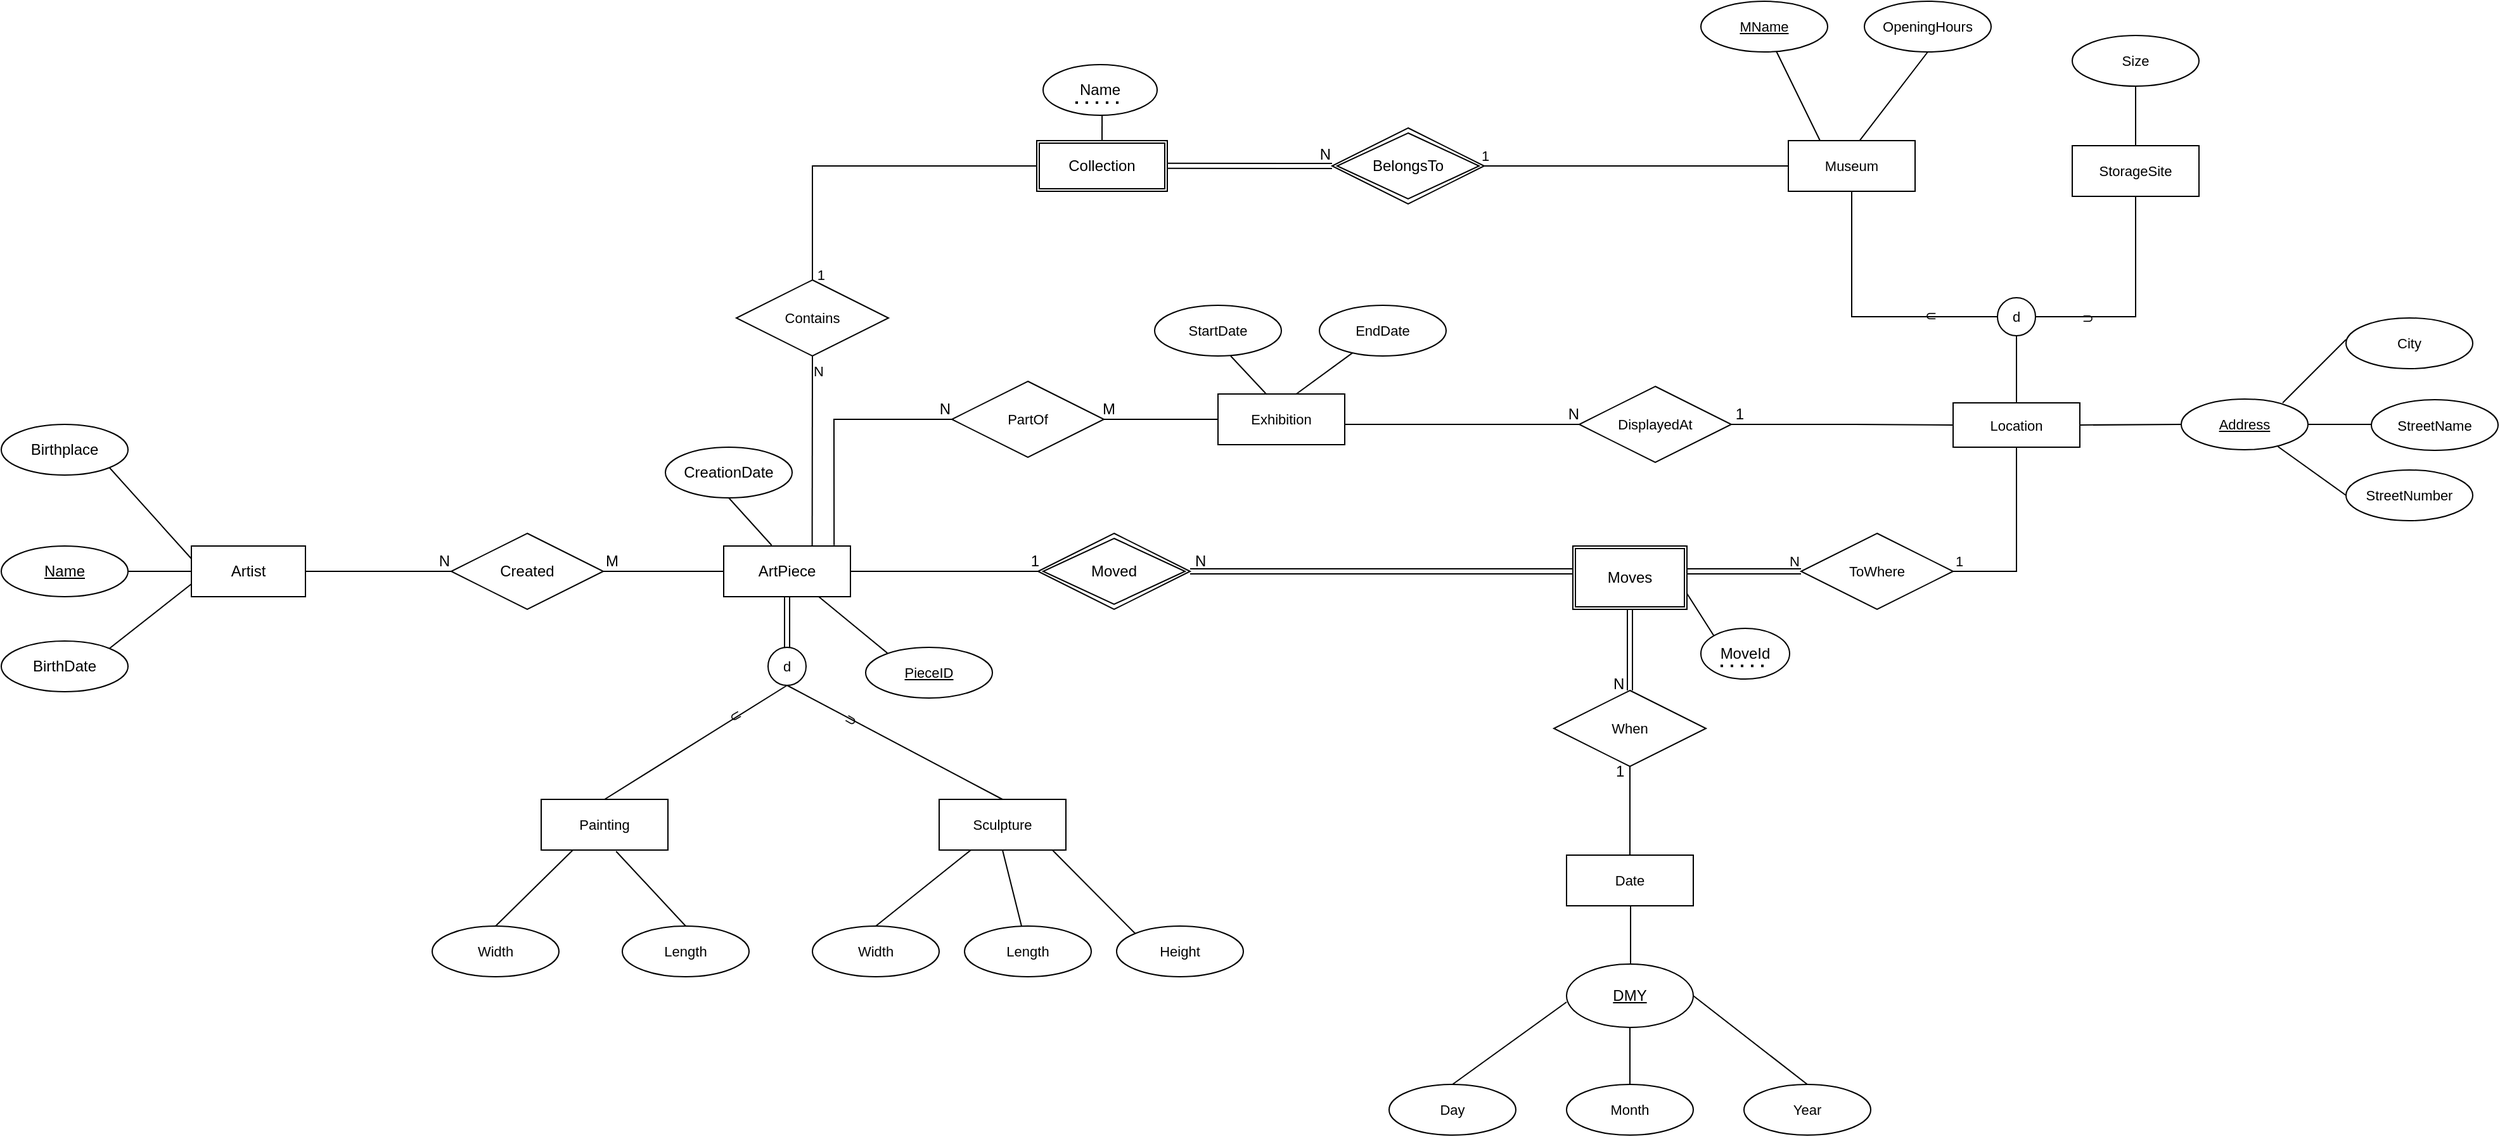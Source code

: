<mxfile version="20.8.16" type="device"><diagram id="R2lEEEUBdFMjLlhIrx00" name="Page-1"><mxGraphModel dx="954" dy="1843" grid="1" gridSize="10" guides="1" tooltips="1" connect="1" arrows="1" fold="1" page="1" pageScale="1" pageWidth="827" pageHeight="1169" math="0" shadow="0" extFonts="Permanent Marker^https://fonts.googleapis.com/css?family=Permanent+Marker"><root><mxCell id="0"/><mxCell id="1" parent="0"/><mxCell id="fWuElZ81df-3dNLl7sdP-2" value="&lt;div&gt;Artist&lt;/div&gt;" style="whiteSpace=wrap;html=1;align=center;" parent="1" vertex="1"><mxGeometry x="160" y="140" width="90" height="40" as="geometry"/></mxCell><mxCell id="fWuElZ81df-3dNLl7sdP-50" style="edgeStyle=orthogonalEdgeStyle;shape=connector;rounded=1;orthogonalLoop=1;jettySize=auto;html=1;labelBackgroundColor=default;strokeColor=default;fontFamily=Helvetica;fontSize=11;fontColor=default;endArrow=none;endFill=0;entryX=0;entryY=0.5;entryDx=0;entryDy=0;" parent="1" source="fWuElZ81df-3dNLl7sdP-4" target="3rTnDWEf2JZMFdVcq-EE-19" edge="1"><mxGeometry relative="1" as="geometry"><mxPoint x="820" y="160" as="targetPoint"/></mxGeometry></mxCell><mxCell id="fWuElZ81df-3dNLl7sdP-4" value="ArtPiece" style="whiteSpace=wrap;html=1;align=center;" parent="1" vertex="1"><mxGeometry x="580" y="140" width="100" height="40" as="geometry"/></mxCell><mxCell id="fWuElZ81df-3dNLl7sdP-6" value="&lt;div&gt;Created&lt;/div&gt;" style="shape=rhombus;perimeter=rhombusPerimeter;whiteSpace=wrap;html=1;align=center;" parent="1" vertex="1"><mxGeometry x="365" y="130" width="120" height="60" as="geometry"/></mxCell><mxCell id="fWuElZ81df-3dNLl7sdP-13" value="" style="endArrow=none;html=1;rounded=0;exitX=1;exitY=0.5;exitDx=0;exitDy=0;" parent="1" source="fWuElZ81df-3dNLl7sdP-2" edge="1"><mxGeometry relative="1" as="geometry"><mxPoint x="270" y="150" as="sourcePoint"/><mxPoint x="365" y="160" as="targetPoint"/></mxGeometry></mxCell><mxCell id="fWuElZ81df-3dNLl7sdP-14" value="N" style="resizable=0;html=1;whiteSpace=wrap;align=right;verticalAlign=bottom;" parent="fWuElZ81df-3dNLl7sdP-13" connectable="0" vertex="1"><mxGeometry x="1" relative="1" as="geometry"/></mxCell><mxCell id="fWuElZ81df-3dNLl7sdP-15" value="" style="endArrow=none;html=1;rounded=0;exitX=1;exitY=0.5;exitDx=0;exitDy=0;entryX=0;entryY=0.5;entryDx=0;entryDy=0;" parent="1" source="fWuElZ81df-3dNLl7sdP-6" target="fWuElZ81df-3dNLl7sdP-4" edge="1"><mxGeometry relative="1" as="geometry"><mxPoint x="490" y="149.5" as="sourcePoint"/><mxPoint x="580" y="150" as="targetPoint"/><Array as="points"/></mxGeometry></mxCell><mxCell id="fWuElZ81df-3dNLl7sdP-16" value="M" style="resizable=0;html=1;whiteSpace=wrap;align=left;verticalAlign=bottom;" parent="fWuElZ81df-3dNLl7sdP-15" connectable="0" vertex="1"><mxGeometry x="-1" relative="1" as="geometry"/></mxCell><mxCell id="fWuElZ81df-3dNLl7sdP-17" value="" style="resizable=0;html=1;whiteSpace=wrap;align=right;verticalAlign=bottom;" parent="fWuElZ81df-3dNLl7sdP-15" connectable="0" vertex="1"><mxGeometry x="1" relative="1" as="geometry"/></mxCell><mxCell id="fWuElZ81df-3dNLl7sdP-18" value="Birthplace" style="ellipse;whiteSpace=wrap;html=1;align=center;" parent="1" vertex="1"><mxGeometry x="10" y="44" width="100" height="40" as="geometry"/></mxCell><mxCell id="fWuElZ81df-3dNLl7sdP-19" value="&lt;u&gt;Name&lt;/u&gt;" style="ellipse;whiteSpace=wrap;html=1;align=center;" parent="1" vertex="1"><mxGeometry x="10" y="140" width="100" height="40" as="geometry"/></mxCell><mxCell id="fWuElZ81df-3dNLl7sdP-21" value="BirthDate" style="ellipse;whiteSpace=wrap;html=1;align=center;" parent="1" vertex="1"><mxGeometry x="10" y="215" width="100" height="40" as="geometry"/></mxCell><mxCell id="fWuElZ81df-3dNLl7sdP-22" value="CreationDate" style="ellipse;whiteSpace=wrap;html=1;align=center;" parent="1" vertex="1"><mxGeometry x="534" y="62" width="100" height="40" as="geometry"/></mxCell><mxCell id="fWuElZ81df-3dNLl7sdP-33" value="" style="shape=link;html=1;rounded=0;labelBackgroundColor=default;strokeColor=default;fontFamily=Helvetica;fontSize=11;fontColor=default;endArrow=none;endFill=0;exitX=0.5;exitY=1;exitDx=0;exitDy=0;entryX=0.5;entryY=0;entryDx=0;entryDy=0;" parent="1" source="fWuElZ81df-3dNLl7sdP-4" target="fWuElZ81df-3dNLl7sdP-35" edge="1"><mxGeometry relative="1" as="geometry"><mxPoint x="340" y="300" as="sourcePoint"/><mxPoint x="630" y="240" as="targetPoint"/></mxGeometry></mxCell><mxCell id="fWuElZ81df-3dNLl7sdP-35" value="d" style="ellipse;whiteSpace=wrap;html=1;aspect=fixed;fontFamily=Helvetica;fontSize=11;fontColor=default;" parent="1" vertex="1"><mxGeometry x="615" y="220" width="30" height="30" as="geometry"/></mxCell><mxCell id="fWuElZ81df-3dNLl7sdP-43" value="" style="endArrow=none;html=1;rounded=1;labelBackgroundColor=default;strokeColor=default;fontFamily=Helvetica;fontSize=11;fontColor=default;shape=connector;entryX=0.5;entryY=1;entryDx=0;entryDy=0;exitX=0.5;exitY=0;exitDx=0;exitDy=0;" parent="1" source="fWuElZ81df-3dNLl7sdP-44" target="fWuElZ81df-3dNLl7sdP-35" edge="1"><mxGeometry width="50" height="50" relative="1" as="geometry"><mxPoint x="620" y="290" as="sourcePoint"/><mxPoint x="560" y="280" as="targetPoint"/></mxGeometry></mxCell><mxCell id="fWuElZ81df-3dNLl7sdP-44" value="Painting" style="whiteSpace=wrap;html=1;align=center;fontFamily=Helvetica;fontSize=11;fontColor=default;" parent="1" vertex="1"><mxGeometry x="436" y="340" width="100" height="40" as="geometry"/></mxCell><mxCell id="fWuElZ81df-3dNLl7sdP-46" value="" style="endArrow=none;html=1;rounded=0;labelBackgroundColor=default;strokeColor=default;fontFamily=Helvetica;fontSize=11;fontColor=default;shape=connector;exitX=0.5;exitY=0;exitDx=0;exitDy=0;entryX=0.5;entryY=1;entryDx=0;entryDy=0;" parent="1" source="fWuElZ81df-3dNLl7sdP-47" target="fWuElZ81df-3dNLl7sdP-35" edge="1"><mxGeometry relative="1" as="geometry"><mxPoint x="730" y="290" as="sourcePoint"/><mxPoint x="640" y="250" as="targetPoint"/></mxGeometry></mxCell><mxCell id="fWuElZ81df-3dNLl7sdP-47" value="Sculpture" style="whiteSpace=wrap;html=1;align=center;fontFamily=Helvetica;fontSize=11;fontColor=default;" parent="1" vertex="1"><mxGeometry x="750" y="340" width="100" height="40" as="geometry"/></mxCell><mxCell id="fWuElZ81df-3dNLl7sdP-53" value="N" style="resizable=0;html=1;whiteSpace=wrap;align=left;verticalAlign=bottom;direction=south;" parent="1" connectable="0" vertex="1"><mxGeometry x="950" y="160" as="geometry"/></mxCell><mxCell id="fWuElZ81df-3dNLl7sdP-54" value="1" style="resizable=0;html=1;whiteSpace=wrap;align=right;verticalAlign=bottom;" parent="1" connectable="0" vertex="1"><mxGeometry x="830" y="160" as="geometry"/></mxCell><mxCell id="fWuElZ81df-3dNLl7sdP-56" value="Day" style="ellipse;whiteSpace=wrap;html=1;align=center;fontFamily=Helvetica;fontSize=11;fontColor=default;" parent="1" vertex="1"><mxGeometry x="1105" y="565" width="100" height="40" as="geometry"/></mxCell><mxCell id="fWuElZ81df-3dNLl7sdP-57" value="Month" style="ellipse;whiteSpace=wrap;html=1;align=center;fontFamily=Helvetica;fontSize=11;fontColor=default;" parent="1" vertex="1"><mxGeometry x="1245" y="565" width="100" height="40" as="geometry"/></mxCell><mxCell id="fWuElZ81df-3dNLl7sdP-58" value="&lt;div&gt;Year&lt;/div&gt;" style="ellipse;whiteSpace=wrap;html=1;align=center;fontFamily=Helvetica;fontSize=11;fontColor=default;" parent="1" vertex="1"><mxGeometry x="1385" y="565" width="100" height="40" as="geometry"/></mxCell><mxCell id="fWuElZ81df-3dNLl7sdP-60" value="&lt;u&gt;PieceID&lt;/u&gt;" style="ellipse;whiteSpace=wrap;html=1;align=center;fontFamily=Helvetica;fontSize=11;fontColor=default;" parent="1" vertex="1"><mxGeometry x="692" y="220" width="100" height="40" as="geometry"/></mxCell><mxCell id="fWuElZ81df-3dNLl7sdP-69" value="Length" style="ellipse;whiteSpace=wrap;html=1;align=center;fontFamily=Helvetica;fontSize=11;fontColor=default;" parent="1" vertex="1"><mxGeometry x="500" y="440" width="100" height="40" as="geometry"/></mxCell><mxCell id="fWuElZ81df-3dNLl7sdP-70" value="Width" style="ellipse;whiteSpace=wrap;html=1;align=center;fontFamily=Helvetica;fontSize=11;fontColor=default;" parent="1" vertex="1"><mxGeometry x="350" y="440" width="100" height="40" as="geometry"/></mxCell><mxCell id="fWuElZ81df-3dNLl7sdP-71" value="Width" style="ellipse;whiteSpace=wrap;html=1;align=center;fontFamily=Helvetica;fontSize=11;fontColor=default;" parent="1" vertex="1"><mxGeometry x="650" y="440" width="100" height="40" as="geometry"/></mxCell><mxCell id="fWuElZ81df-3dNLl7sdP-72" value="Length" style="ellipse;whiteSpace=wrap;html=1;align=center;fontFamily=Helvetica;fontSize=11;fontColor=default;" parent="1" vertex="1"><mxGeometry x="770" y="440" width="100" height="40" as="geometry"/></mxCell><mxCell id="fWuElZ81df-3dNLl7sdP-73" value="Height" style="ellipse;whiteSpace=wrap;html=1;align=center;fontFamily=Helvetica;fontSize=11;fontColor=default;" parent="1" vertex="1"><mxGeometry x="890" y="440" width="100" height="40" as="geometry"/></mxCell><mxCell id="fWuElZ81df-3dNLl7sdP-82" style="edgeStyle=orthogonalEdgeStyle;shape=connector;rounded=1;orthogonalLoop=1;jettySize=auto;html=1;exitX=0.5;exitY=1;exitDx=0;exitDy=0;entryX=0.5;entryY=0;entryDx=0;entryDy=0;labelBackgroundColor=default;strokeColor=default;fontFamily=Helvetica;fontSize=11;fontColor=default;endArrow=none;endFill=0;" parent="1" source="fWuElZ81df-3dNLl7sdP-79" target="fWuElZ81df-3dNLl7sdP-81" edge="1"><mxGeometry relative="1" as="geometry"/></mxCell><mxCell id="fWuElZ81df-3dNLl7sdP-79" value="When" style="shape=rhombus;perimeter=rhombusPerimeter;whiteSpace=wrap;html=1;align=center;fontFamily=Helvetica;fontSize=11;fontColor=default;" parent="1" vertex="1"><mxGeometry x="1235" y="254" width="120" height="60" as="geometry"/></mxCell><mxCell id="fWuElZ81df-3dNLl7sdP-81" value="Date" style="whiteSpace=wrap;html=1;align=center;fontFamily=Helvetica;fontSize=11;fontColor=default;" parent="1" vertex="1"><mxGeometry x="1245" y="384" width="100" height="40" as="geometry"/></mxCell><mxCell id="fWuElZ81df-3dNLl7sdP-89" value="1" style="resizable=0;html=1;whiteSpace=wrap;align=left;verticalAlign=bottom;" parent="1" connectable="0" vertex="1"><mxGeometry x="1282" y="329" as="geometry"><mxPoint y="-3" as="offset"/></mxGeometry></mxCell><mxCell id="fWuElZ81df-3dNLl7sdP-90" value="ToWhere" style="shape=rhombus;perimeter=rhombusPerimeter;whiteSpace=wrap;html=1;align=center;fontFamily=Helvetica;fontSize=11;fontColor=default;" parent="1" vertex="1"><mxGeometry x="1430" y="130" width="120" height="60" as="geometry"/></mxCell><mxCell id="fWuElZ81df-3dNLl7sdP-136" style="edgeStyle=orthogonalEdgeStyle;shape=connector;rounded=1;orthogonalLoop=1;jettySize=auto;html=1;entryX=0.5;entryY=1;entryDx=0;entryDy=0;labelBackgroundColor=default;strokeColor=default;fontFamily=Helvetica;fontSize=11;fontColor=default;endArrow=none;endFill=0;" parent="1" source="fWuElZ81df-3dNLl7sdP-91" target="fWuElZ81df-3dNLl7sdP-118" edge="1"><mxGeometry relative="1" as="geometry"/></mxCell><mxCell id="vFAyksJNka39jqo_q9BI-5" style="edgeStyle=orthogonalEdgeStyle;rounded=0;orthogonalLoop=1;jettySize=auto;html=1;exitX=1;exitY=0.5;exitDx=0;exitDy=0;endArrow=none;endFill=0;" parent="1" source="fWuElZ81df-3dNLl7sdP-91" edge="1"><mxGeometry relative="1" as="geometry"><mxPoint x="1730" y="44" as="targetPoint"/></mxGeometry></mxCell><mxCell id="fWuElZ81df-3dNLl7sdP-91" value="Location" style="whiteSpace=wrap;html=1;align=center;fontFamily=Helvetica;fontSize=11;fontColor=default;" parent="1" vertex="1"><mxGeometry x="1550" y="27" width="100" height="35" as="geometry"/></mxCell><mxCell id="fWuElZ81df-3dNLl7sdP-96" value="" style="shape=link;html=1;rounded=0;labelBackgroundColor=default;strokeColor=default;fontFamily=Helvetica;fontSize=11;fontColor=default;endArrow=none;endFill=0;exitX=1;exitY=0.5;exitDx=-10;exitDy=0;exitPerimeter=0;" parent="1" target="fWuElZ81df-3dNLl7sdP-90" edge="1"><mxGeometry relative="1" as="geometry"><mxPoint x="1340" y="160" as="sourcePoint"/><mxPoint x="1430" y="164" as="targetPoint"/></mxGeometry></mxCell><mxCell id="fWuElZ81df-3dNLl7sdP-97" value="N" style="resizable=0;html=1;whiteSpace=wrap;align=right;verticalAlign=bottom;fontFamily=Helvetica;fontSize=11;fontColor=default;" parent="fWuElZ81df-3dNLl7sdP-96" connectable="0" vertex="1"><mxGeometry x="1" relative="1" as="geometry"/></mxCell><mxCell id="fWuElZ81df-3dNLl7sdP-98" value="" style="endArrow=none;html=1;rounded=0;labelBackgroundColor=default;strokeColor=default;fontFamily=Helvetica;fontSize=11;fontColor=default;shape=connector;exitX=1;exitY=0.5;exitDx=0;exitDy=0;entryX=0.5;entryY=1;entryDx=0;entryDy=0;" parent="1" source="fWuElZ81df-3dNLl7sdP-90" target="fWuElZ81df-3dNLl7sdP-91" edge="1"><mxGeometry relative="1" as="geometry"><mxPoint x="1540" y="234" as="sourcePoint"/><mxPoint x="1700" y="234" as="targetPoint"/><Array as="points"><mxPoint x="1600" y="160"/></Array></mxGeometry></mxCell><mxCell id="fWuElZ81df-3dNLl7sdP-99" value="1" style="resizable=0;html=1;whiteSpace=wrap;align=left;verticalAlign=bottom;fontFamily=Helvetica;fontSize=11;fontColor=default;" parent="fWuElZ81df-3dNLl7sdP-98" connectable="0" vertex="1"><mxGeometry x="-1" relative="1" as="geometry"/></mxCell><mxCell id="fWuElZ81df-3dNLl7sdP-107" value="Contains" style="shape=rhombus;perimeter=rhombusPerimeter;whiteSpace=wrap;html=1;align=center;fontFamily=Helvetica;fontSize=11;fontColor=default;" parent="1" vertex="1"><mxGeometry x="590" y="-70" width="120" height="60" as="geometry"/></mxCell><mxCell id="fWuElZ81df-3dNLl7sdP-110" value="" style="endArrow=none;html=1;rounded=0;labelBackgroundColor=default;strokeColor=default;fontFamily=Helvetica;fontSize=11;fontColor=default;shape=connector;entryX=0.5;entryY=1;entryDx=0;entryDy=0;exitX=0.698;exitY=-0.01;exitDx=0;exitDy=0;exitPerimeter=0;" parent="1" source="fWuElZ81df-3dNLl7sdP-4" edge="1"><mxGeometry relative="1" as="geometry"><mxPoint x="651.3" y="141.04" as="sourcePoint"/><mxPoint x="650" y="-10" as="targetPoint"/></mxGeometry></mxCell><mxCell id="fWuElZ81df-3dNLl7sdP-111" value="N" style="resizable=0;html=1;whiteSpace=wrap;align=right;verticalAlign=bottom;fontFamily=Helvetica;fontSize=11;fontColor=default;" parent="fWuElZ81df-3dNLl7sdP-110" connectable="0" vertex="1"><mxGeometry x="1" relative="1" as="geometry"><mxPoint x="11" y="20" as="offset"/></mxGeometry></mxCell><mxCell id="fWuElZ81df-3dNLl7sdP-115" value="&lt;div&gt;StorageSite&lt;/div&gt;" style="whiteSpace=wrap;html=1;align=center;fontFamily=Helvetica;fontSize=11;fontColor=default;" parent="1" vertex="1"><mxGeometry x="1644" y="-176" width="100" height="40" as="geometry"/></mxCell><mxCell id="fWuElZ81df-3dNLl7sdP-116" value="Museum" style="whiteSpace=wrap;html=1;align=center;fontFamily=Helvetica;fontSize=11;fontColor=default;" parent="1" vertex="1"><mxGeometry x="1420" y="-180" width="100" height="40" as="geometry"/></mxCell><mxCell id="fWuElZ81df-3dNLl7sdP-118" value="d" style="ellipse;whiteSpace=wrap;html=1;aspect=fixed;fontFamily=Helvetica;fontSize=11;fontColor=default;" parent="1" vertex="1"><mxGeometry x="1585" y="-56" width="30" height="30" as="geometry"/></mxCell><mxCell id="fWuElZ81df-3dNLl7sdP-127" value="&lt;span class=&quot;x4k7w5x x1h91t0o x1h9r5lt xv2umb2 x1beo9mf xaigb6o x12ejxvf x3igimt xarpa2k xedcshv x1lytzrv x1t2pt76 x7ja8zs x1qrby5j x1jfb8zj&quot;&gt;⊂&lt;/span&gt;" style="text;whiteSpace=wrap;html=1;fontSize=11;fontFamily=Helvetica;fontColor=default;rotation=0;" parent="1" vertex="1"><mxGeometry x="1526" y="-55" width="40" height="40" as="geometry"/></mxCell><mxCell id="fWuElZ81df-3dNLl7sdP-133" value="&lt;span class=&quot;x4k7w5x x1h91t0o x1h9r5lt xv2umb2 x1beo9mf xaigb6o x12ejxvf x3igimt xarpa2k xedcshv x1lytzrv x1t2pt76 x7ja8zs x1qrby5j x1jfb8zj&quot;&gt;⊂&lt;/span&gt;" style="text;whiteSpace=wrap;html=1;fontSize=11;fontFamily=Helvetica;fontColor=default;rotation=-180;" parent="1" vertex="1"><mxGeometry x="1623" y="-66" width="40" height="40" as="geometry"/></mxCell><mxCell id="fWuElZ81df-3dNLl7sdP-141" value="MName" style="ellipse;whiteSpace=wrap;html=1;align=center;fontStyle=4;fontFamily=Helvetica;fontSize=11;fontColor=default;" parent="1" vertex="1"><mxGeometry x="1351" y="-290" width="100" height="40" as="geometry"/></mxCell><mxCell id="fWuElZ81df-3dNLl7sdP-153" value="" style="endArrow=none;html=1;rounded=0;labelBackgroundColor=default;strokeColor=default;fontFamily=Helvetica;fontSize=11;fontColor=default;shape=connector;exitX=1;exitY=0.5;exitDx=0;exitDy=0;entryX=0;entryY=0.5;entryDx=0;entryDy=0;" parent="1" target="fWuElZ81df-3dNLl7sdP-116" edge="1"><mxGeometry relative="1" as="geometry"><mxPoint x="1176" y="-160" as="sourcePoint"/><mxPoint x="1280" y="-160" as="targetPoint"/></mxGeometry></mxCell><mxCell id="fWuElZ81df-3dNLl7sdP-154" value="1" style="resizable=0;html=1;whiteSpace=wrap;align=left;verticalAlign=bottom;fontFamily=Helvetica;fontSize=11;fontColor=default;" parent="fWuElZ81df-3dNLl7sdP-153" connectable="0" vertex="1"><mxGeometry x="-1" relative="1" as="geometry"/></mxCell><mxCell id="fWuElZ81df-3dNLl7sdP-166" style="edgeStyle=orthogonalEdgeStyle;shape=connector;rounded=1;orthogonalLoop=1;jettySize=auto;html=1;entryX=0;entryY=0.5;entryDx=0;entryDy=0;labelBackgroundColor=default;strokeColor=default;fontFamily=Helvetica;fontSize=11;fontColor=default;endArrow=none;endFill=0;" parent="1" source="fWuElZ81df-3dNLl7sdP-156" target="fWuElZ81df-3dNLl7sdP-91" edge="1"><mxGeometry relative="1" as="geometry"/></mxCell><mxCell id="fWuElZ81df-3dNLl7sdP-156" value="DisplayedAt" style="shape=rhombus;perimeter=rhombusPerimeter;whiteSpace=wrap;html=1;align=center;fontFamily=Helvetica;fontSize=11;fontColor=default;" parent="1" vertex="1"><mxGeometry x="1255" y="14" width="120" height="60" as="geometry"/></mxCell><mxCell id="fWuElZ81df-3dNLl7sdP-165" style="edgeStyle=orthogonalEdgeStyle;shape=connector;rounded=1;orthogonalLoop=1;jettySize=auto;html=1;entryX=0;entryY=0.5;entryDx=0;entryDy=0;labelBackgroundColor=default;strokeColor=default;fontFamily=Helvetica;fontSize=11;fontColor=default;endArrow=none;endFill=0;" parent="1" source="fWuElZ81df-3dNLl7sdP-157" target="fWuElZ81df-3dNLl7sdP-156" edge="1"><mxGeometry relative="1" as="geometry"><Array as="points"><mxPoint x="1140" y="44"/><mxPoint x="1140" y="44"/></Array></mxGeometry></mxCell><mxCell id="fWuElZ81df-3dNLl7sdP-157" value="Exhibition" style="whiteSpace=wrap;html=1;align=center;fontFamily=Helvetica;fontSize=11;fontColor=default;" parent="1" vertex="1"><mxGeometry x="970" y="20" width="100" height="40" as="geometry"/></mxCell><mxCell id="fWuElZ81df-3dNLl7sdP-163" style="edgeStyle=orthogonalEdgeStyle;shape=connector;rounded=1;orthogonalLoop=1;jettySize=auto;html=1;entryX=0;entryY=0.5;entryDx=0;entryDy=0;labelBackgroundColor=default;strokeColor=default;fontFamily=Helvetica;fontSize=11;fontColor=default;endArrow=none;endFill=0;" parent="1" source="fWuElZ81df-3dNLl7sdP-159" target="fWuElZ81df-3dNLl7sdP-157" edge="1"><mxGeometry relative="1" as="geometry"/></mxCell><mxCell id="fWuElZ81df-3dNLl7sdP-159" value="PartOf" style="shape=rhombus;perimeter=rhombusPerimeter;whiteSpace=wrap;html=1;align=center;fontFamily=Helvetica;fontSize=11;fontColor=default;" parent="1" vertex="1"><mxGeometry x="760" y="10" width="120" height="60" as="geometry"/></mxCell><mxCell id="fWuElZ81df-3dNLl7sdP-162" value="N" style="resizable=0;html=1;whiteSpace=wrap;align=right;verticalAlign=bottom;" parent="1" connectable="0" vertex="1"><mxGeometry x="760" y="40" as="geometry"/></mxCell><mxCell id="fWuElZ81df-3dNLl7sdP-164" value="M" style="resizable=0;html=1;whiteSpace=wrap;align=right;verticalAlign=bottom;" parent="1" connectable="0" vertex="1"><mxGeometry x="890" y="40" as="geometry"/></mxCell><mxCell id="fWuElZ81df-3dNLl7sdP-167" value="N" style="resizable=0;html=1;whiteSpace=wrap;align=right;verticalAlign=bottom;" parent="1" connectable="0" vertex="1"><mxGeometry x="1256" y="44" as="geometry"/></mxCell><mxCell id="fWuElZ81df-3dNLl7sdP-168" value="1" style="resizable=0;html=1;whiteSpace=wrap;align=right;verticalAlign=bottom;" parent="1" connectable="0" vertex="1"><mxGeometry x="1386" y="44" as="geometry"/></mxCell><mxCell id="fWuElZ81df-3dNLl7sdP-174" value="OpeningHours" style="ellipse;whiteSpace=wrap;html=1;align=center;fontFamily=Helvetica;fontSize=11;fontColor=default;" parent="1" vertex="1"><mxGeometry x="1480" y="-290" width="100" height="40" as="geometry"/></mxCell><mxCell id="fWuElZ81df-3dNLl7sdP-179" style="edgeStyle=orthogonalEdgeStyle;shape=connector;rounded=1;orthogonalLoop=1;jettySize=auto;html=1;entryX=0.5;entryY=0;entryDx=0;entryDy=0;labelBackgroundColor=default;strokeColor=default;fontFamily=Helvetica;fontSize=11;fontColor=default;endArrow=none;endFill=0;" parent="1" source="fWuElZ81df-3dNLl7sdP-178" target="fWuElZ81df-3dNLl7sdP-115" edge="1"><mxGeometry relative="1" as="geometry"/></mxCell><mxCell id="fWuElZ81df-3dNLl7sdP-178" value="Size" style="ellipse;whiteSpace=wrap;html=1;align=center;fontFamily=Helvetica;fontSize=11;fontColor=default;" parent="1" vertex="1"><mxGeometry x="1644" y="-263" width="100" height="40" as="geometry"/></mxCell><mxCell id="fWuElZ81df-3dNLl7sdP-180" value="&lt;div align=&quot;center&quot;&gt;StartDate&lt;br&gt;&lt;/div&gt; " style="ellipse;whiteSpace=wrap;html=1;align=center;fontFamily=Helvetica;fontSize=11;fontColor=default;" parent="1" vertex="1"><mxGeometry x="920" y="-50" width="100" height="40" as="geometry"/></mxCell><mxCell id="fWuElZ81df-3dNLl7sdP-181" value="EndDate" style="ellipse;whiteSpace=wrap;html=1;align=center;fontFamily=Helvetica;fontSize=11;fontColor=default;" parent="1" vertex="1"><mxGeometry x="1050" y="-50" width="100" height="40" as="geometry"/></mxCell><mxCell id="vFAyksJNka39jqo_q9BI-2" value="&lt;span class=&quot;x4k7w5x x1h91t0o x1h9r5lt xv2umb2 x1beo9mf xaigb6o x12ejxvf x3igimt xarpa2k xedcshv x1lytzrv x1t2pt76 x7ja8zs x1qrby5j x1jfb8zj&quot;&gt;⊂&lt;/span&gt;" style="text;whiteSpace=wrap;html=1;fontSize=11;fontFamily=Helvetica;fontColor=default;rotation=-150;" parent="1" vertex="1"><mxGeometry x="652" y="245" width="40" height="40" as="geometry"/></mxCell><mxCell id="vFAyksJNka39jqo_q9BI-4" value="&lt;span class=&quot;x4k7w5x x1h91t0o x1h9r5lt xv2umb2 x1beo9mf xaigb6o x12ejxvf x3igimt xarpa2k xedcshv x1lytzrv x1t2pt76 x7ja8zs x1qrby5j x1jfb8zj&quot;&gt;⊂&lt;/span&gt;" style="text;whiteSpace=wrap;html=1;fontSize=11;fontFamily=Helvetica;fontColor=default;rotation=-30;" parent="1" vertex="1"><mxGeometry x="584" y="253" width="40" height="40" as="geometry"/></mxCell><mxCell id="vFAyksJNka39jqo_q9BI-7" value="&lt;u&gt;Address&lt;/u&gt;" style="ellipse;whiteSpace=wrap;html=1;align=center;fontFamily=Helvetica;fontSize=11;fontColor=default;" parent="1" vertex="1"><mxGeometry x="1730" y="24" width="100" height="40" as="geometry"/></mxCell><mxCell id="vFAyksJNka39jqo_q9BI-9" value="" style="endArrow=none;html=1;rounded=0;" parent="1" edge="1"><mxGeometry width="50" height="50" relative="1" as="geometry"><mxPoint x="1810" y="27" as="sourcePoint"/><mxPoint x="1860" y="-23" as="targetPoint"/></mxGeometry></mxCell><mxCell id="vFAyksJNka39jqo_q9BI-10" value="City" style="ellipse;whiteSpace=wrap;html=1;align=center;fontFamily=Helvetica;fontSize=11;fontColor=default;" parent="1" vertex="1"><mxGeometry x="1860" y="-40" width="100" height="40" as="geometry"/></mxCell><mxCell id="vFAyksJNka39jqo_q9BI-11" value="" style="endArrow=none;html=1;rounded=0;" parent="1" edge="1"><mxGeometry width="50" height="50" relative="1" as="geometry"><mxPoint x="1830" y="44" as="sourcePoint"/><mxPoint x="1880" y="44" as="targetPoint"/></mxGeometry></mxCell><mxCell id="vFAyksJNka39jqo_q9BI-12" value="StreetName" style="ellipse;whiteSpace=wrap;html=1;align=center;fontFamily=Helvetica;fontSize=11;fontColor=default;" parent="1" vertex="1"><mxGeometry x="1880" y="24.5" width="100" height="40" as="geometry"/></mxCell><mxCell id="vFAyksJNka39jqo_q9BI-13" value="" style="endArrow=none;html=1;rounded=0;exitX=0.763;exitY=0.937;exitDx=0;exitDy=0;exitPerimeter=0;" parent="1" source="vFAyksJNka39jqo_q9BI-7" edge="1"><mxGeometry width="50" height="50" relative="1" as="geometry"><mxPoint x="1820" y="107" as="sourcePoint"/><mxPoint x="1860" y="100" as="targetPoint"/></mxGeometry></mxCell><mxCell id="vFAyksJNka39jqo_q9BI-14" value="StreetNumber" style="ellipse;whiteSpace=wrap;html=1;align=center;fontFamily=Helvetica;fontSize=11;fontColor=default;" parent="1" vertex="1"><mxGeometry x="1860" y="80" width="100" height="40" as="geometry"/></mxCell><mxCell id="vFAyksJNka39jqo_q9BI-16" value="" style="endArrow=none;html=1;rounded=0;" parent="1" edge="1"><mxGeometry width="50" height="50" relative="1" as="geometry"><mxPoint x="1295.52" y="474" as="sourcePoint"/><mxPoint x="1295.52" y="424" as="targetPoint"/></mxGeometry></mxCell><mxCell id="vFAyksJNka39jqo_q9BI-17" value="&lt;u&gt;DMY&lt;/u&gt;" style="ellipse;whiteSpace=wrap;html=1;" parent="1" vertex="1"><mxGeometry x="1245" y="470" width="100" height="50" as="geometry"/></mxCell><mxCell id="vFAyksJNka39jqo_q9BI-18" value="" style="endArrow=none;html=1;rounded=0;exitX=0.5;exitY=0;exitDx=0;exitDy=0;" parent="1" source="fWuElZ81df-3dNLl7sdP-57" edge="1"><mxGeometry width="50" height="50" relative="1" as="geometry"><mxPoint x="1246" y="570" as="sourcePoint"/><mxPoint x="1295" y="520" as="targetPoint"/></mxGeometry></mxCell><mxCell id="vFAyksJNka39jqo_q9BI-19" value="" style="endArrow=none;html=1;rounded=0;exitX=0.5;exitY=0;exitDx=0;exitDy=0;" parent="1" source="fWuElZ81df-3dNLl7sdP-56" edge="1"><mxGeometry width="50" height="50" relative="1" as="geometry"><mxPoint x="1195" y="550" as="sourcePoint"/><mxPoint x="1245" y="500" as="targetPoint"/></mxGeometry></mxCell><mxCell id="vFAyksJNka39jqo_q9BI-20" value="" style="endArrow=none;html=1;rounded=0;exitX=0.5;exitY=0;exitDx=0;exitDy=0;entryX=1;entryY=0.5;entryDx=0;entryDy=0;" parent="1" source="fWuElZ81df-3dNLl7sdP-58" target="vFAyksJNka39jqo_q9BI-17" edge="1"><mxGeometry width="50" height="50" relative="1" as="geometry"><mxPoint x="1296" y="550" as="sourcePoint"/><mxPoint x="1346" y="500" as="targetPoint"/></mxGeometry></mxCell><mxCell id="vFAyksJNka39jqo_q9BI-22" value="MoveId" style="ellipse;whiteSpace=wrap;html=1;" parent="1" vertex="1"><mxGeometry x="1351" y="205" width="70" height="40" as="geometry"/></mxCell><mxCell id="1mySB4QghWDX9HQbv_mH-8" value="" style="endArrow=none;dashed=1;html=1;dashPattern=1 3;strokeWidth=2;rounded=0;" parent="1" edge="1"><mxGeometry width="50" height="50" relative="1" as="geometry"><mxPoint x="1366.5" y="234.63" as="sourcePoint"/><mxPoint x="1405.5" y="234.63" as="targetPoint"/></mxGeometry></mxCell><mxCell id="1mySB4QghWDX9HQbv_mH-10" value="" style="shape=link;html=1;rounded=0;entryX=0;entryY=0.5;entryDx=0;entryDy=0;entryPerimeter=0;" parent="1" source="3rTnDWEf2JZMFdVcq-EE-19" edge="1"><mxGeometry width="100" relative="1" as="geometry"><mxPoint x="950" y="160" as="sourcePoint"/><mxPoint x="1250" y="160" as="targetPoint"/></mxGeometry></mxCell><mxCell id="3rTnDWEf2JZMFdVcq-EE-3" value="Collection" style="shape=ext;double=1;rounded=0;whiteSpace=wrap;html=1;strokeColor=default;" parent="1" vertex="1"><mxGeometry x="827" y="-180" width="103" height="40" as="geometry"/></mxCell><mxCell id="3rTnDWEf2JZMFdVcq-EE-6" value="Name" style="ellipse;whiteSpace=wrap;html=1;strokeColor=default;" parent="1" vertex="1"><mxGeometry x="832" y="-240" width="90" height="40" as="geometry"/></mxCell><mxCell id="3rTnDWEf2JZMFdVcq-EE-5" value="" style="endArrow=none;dashed=1;html=1;dashPattern=1 3;strokeWidth=2;rounded=0;" parent="1" edge="1"><mxGeometry width="50" height="50" relative="1" as="geometry"><mxPoint x="857.5" y="-210" as="sourcePoint"/><mxPoint x="896.5" y="-210" as="targetPoint"/></mxGeometry></mxCell><mxCell id="3rTnDWEf2JZMFdVcq-EE-12" value="" style="endArrow=none;html=1;rounded=0;entryX=0.517;entryY=1;entryDx=0;entryDy=0;entryPerimeter=0;exitX=0.5;exitY=0;exitDx=0;exitDy=0;" parent="1" source="3rTnDWEf2JZMFdVcq-EE-3" target="3rTnDWEf2JZMFdVcq-EE-6" edge="1"><mxGeometry width="50" height="50" relative="1" as="geometry"><mxPoint x="850" y="-160" as="sourcePoint"/><mxPoint x="900" y="-210" as="targetPoint"/></mxGeometry></mxCell><mxCell id="3rTnDWEf2JZMFdVcq-EE-13" value="Moves" style="shape=ext;double=1;rounded=0;whiteSpace=wrap;html=1;strokeColor=default;" parent="1" vertex="1"><mxGeometry x="1250" y="140" width="90" height="50" as="geometry"/></mxCell><mxCell id="3rTnDWEf2JZMFdVcq-EE-14" value="" style="endArrow=none;html=1;rounded=0;entryX=0;entryY=0;entryDx=0;entryDy=0;exitX=1;exitY=0.75;exitDx=0;exitDy=0;" parent="1" source="3rTnDWEf2JZMFdVcq-EE-13" target="vFAyksJNka39jqo_q9BI-22" edge="1"><mxGeometry width="50" height="50" relative="1" as="geometry"><mxPoint x="1300" y="190" as="sourcePoint"/><mxPoint x="1350" y="140" as="targetPoint"/></mxGeometry></mxCell><mxCell id="3rTnDWEf2JZMFdVcq-EE-15" value="" style="shape=link;html=1;rounded=0;exitX=0.5;exitY=1;exitDx=0;exitDy=0;entryX=0.5;entryY=0;entryDx=0;entryDy=0;" parent="1" source="3rTnDWEf2JZMFdVcq-EE-13" target="fWuElZ81df-3dNLl7sdP-79" edge="1"><mxGeometry width="100" relative="1" as="geometry"><mxPoint x="1240" y="240" as="sourcePoint"/><mxPoint x="1340" y="240" as="targetPoint"/></mxGeometry></mxCell><mxCell id="3rTnDWEf2JZMFdVcq-EE-17" value="N" style="resizable=0;html=1;whiteSpace=wrap;align=left;verticalAlign=bottom;" parent="1" connectable="0" vertex="1"><mxGeometry x="1280" y="260" as="geometry"><mxPoint y="-3" as="offset"/></mxGeometry></mxCell><mxCell id="3rTnDWEf2JZMFdVcq-EE-19" value="Moved" style="shape=rhombus;double=1;perimeter=rhombusPerimeter;whiteSpace=wrap;html=1;align=center;strokeColor=default;" parent="1" vertex="1"><mxGeometry x="828" y="130" width="120" height="60" as="geometry"/></mxCell><mxCell id="3rTnDWEf2JZMFdVcq-EE-21" value="" style="shape=link;html=1;rounded=0;entryX=0;entryY=0.5;entryDx=0;entryDy=0;" parent="1" target="3rTnDWEf2JZMFdVcq-EE-23" edge="1"><mxGeometry relative="1" as="geometry"><mxPoint x="930" y="-160.17" as="sourcePoint"/><mxPoint x="1056" y="-160" as="targetPoint"/></mxGeometry></mxCell><mxCell id="3rTnDWEf2JZMFdVcq-EE-22" value="N" style="resizable=0;html=1;align=right;verticalAlign=bottom;strokeColor=default;" parent="3rTnDWEf2JZMFdVcq-EE-21" connectable="0" vertex="1"><mxGeometry x="1" relative="1" as="geometry"/></mxCell><mxCell id="3rTnDWEf2JZMFdVcq-EE-23" value="BelongsTo" style="shape=rhombus;double=1;perimeter=rhombusPerimeter;whiteSpace=wrap;html=1;align=center;strokeColor=default;" parent="1" vertex="1"><mxGeometry x="1060" y="-190" width="120" height="60" as="geometry"/></mxCell><mxCell id="3rTnDWEf2JZMFdVcq-EE-24" value="" style="endArrow=none;html=1;rounded=0;entryX=0.25;entryY=1;entryDx=0;entryDy=0;exitX=0.5;exitY=0;exitDx=0;exitDy=0;" parent="1" source="fWuElZ81df-3dNLl7sdP-70" target="fWuElZ81df-3dNLl7sdP-44" edge="1"><mxGeometry relative="1" as="geometry"><mxPoint x="316" y="291" as="sourcePoint"/><mxPoint x="476" y="291" as="targetPoint"/></mxGeometry></mxCell><mxCell id="3rTnDWEf2JZMFdVcq-EE-26" value="" style="endArrow=none;html=1;rounded=0;exitX=0.5;exitY=0;exitDx=0;exitDy=0;entryX=0.591;entryY=1.025;entryDx=0;entryDy=0;entryPerimeter=0;" parent="1" source="fWuElZ81df-3dNLl7sdP-69" target="fWuElZ81df-3dNLl7sdP-44" edge="1"><mxGeometry relative="1" as="geometry"><mxPoint x="465.402" y="385.299" as="sourcePoint"/><mxPoint x="500.5" y="370" as="targetPoint"/></mxGeometry></mxCell><mxCell id="3rTnDWEf2JZMFdVcq-EE-27" value="" style="endArrow=none;html=1;rounded=0;entryX=0.25;entryY=1;entryDx=0;entryDy=0;exitX=0.5;exitY=0;exitDx=0;exitDy=0;" parent="1" source="fWuElZ81df-3dNLl7sdP-71" target="fWuElZ81df-3dNLl7sdP-47" edge="1"><mxGeometry relative="1" as="geometry"><mxPoint x="509.402" y="395.299" as="sourcePoint"/><mxPoint x="544.5" y="380" as="targetPoint"/></mxGeometry></mxCell><mxCell id="3rTnDWEf2JZMFdVcq-EE-28" value="" style="endArrow=none;html=1;rounded=0;exitX=0.5;exitY=1;exitDx=0;exitDy=0;" parent="1" source="fWuElZ81df-3dNLl7sdP-47" target="fWuElZ81df-3dNLl7sdP-72" edge="1"><mxGeometry relative="1" as="geometry"><mxPoint x="770.002" y="399.999" as="sourcePoint"/><mxPoint x="805.1" y="384.7" as="targetPoint"/></mxGeometry></mxCell><mxCell id="3rTnDWEf2JZMFdVcq-EE-29" value="" style="endArrow=none;html=1;rounded=0;entryX=0;entryY=0;entryDx=0;entryDy=0;exitX=0.897;exitY=1.009;exitDx=0;exitDy=0;exitPerimeter=0;" parent="1" source="fWuElZ81df-3dNLl7sdP-47" target="fWuElZ81df-3dNLl7sdP-73" edge="1"><mxGeometry relative="1" as="geometry"><mxPoint x="754.5" y="352.16" as="sourcePoint"/><mxPoint x="804.4" y="400.0" as="targetPoint"/></mxGeometry></mxCell><mxCell id="3rTnDWEf2JZMFdVcq-EE-30" value="" style="endArrow=none;html=1;rounded=0;entryX=0.172;entryY=0.114;entryDx=0;entryDy=0;entryPerimeter=0;exitX=0.75;exitY=1;exitDx=0;exitDy=0;" parent="1" source="fWuElZ81df-3dNLl7sdP-4" target="fWuElZ81df-3dNLl7sdP-60" edge="1"><mxGeometry relative="1" as="geometry"><mxPoint x="680" y="172.16" as="sourcePoint"/><mxPoint x="729.9" y="220.0" as="targetPoint"/></mxGeometry></mxCell><mxCell id="3rTnDWEf2JZMFdVcq-EE-31" value="" style="endArrow=none;html=1;rounded=0;entryX=0.378;entryY=-0.016;entryDx=0;entryDy=0;entryPerimeter=0;exitX=0.5;exitY=1;exitDx=0;exitDy=0;" parent="1" source="fWuElZ81df-3dNLl7sdP-22" target="fWuElZ81df-3dNLl7sdP-4" edge="1"><mxGeometry relative="1" as="geometry"><mxPoint x="565.1" y="100" as="sourcePoint"/><mxPoint x="615.0" y="147.84" as="targetPoint"/></mxGeometry></mxCell><mxCell id="3rTnDWEf2JZMFdVcq-EE-35" value="" style="endArrow=none;html=1;rounded=0;entryX=0;entryY=0.5;entryDx=0;entryDy=0;" parent="1" source="fWuElZ81df-3dNLl7sdP-19" target="fWuElZ81df-3dNLl7sdP-2" edge="1"><mxGeometry relative="1" as="geometry"><mxPoint x="70" y="240" as="sourcePoint"/><mxPoint x="230" y="240" as="targetPoint"/></mxGeometry></mxCell><mxCell id="3rTnDWEf2JZMFdVcq-EE-36" value="" style="endArrow=none;html=1;rounded=0;entryX=0;entryY=0.75;entryDx=0;entryDy=0;exitX=1;exitY=0;exitDx=0;exitDy=0;" parent="1" source="fWuElZ81df-3dNLl7sdP-21" target="fWuElZ81df-3dNLl7sdP-2" edge="1"><mxGeometry relative="1" as="geometry"><mxPoint x="101.35" y="135.58" as="sourcePoint"/><mxPoint x="170.0" y="170" as="targetPoint"/></mxGeometry></mxCell><mxCell id="3rTnDWEf2JZMFdVcq-EE-37" value="" style="endArrow=none;html=1;rounded=0;entryX=0;entryY=0.25;entryDx=0;entryDy=0;exitX=1;exitY=1;exitDx=0;exitDy=0;" parent="1" source="fWuElZ81df-3dNLl7sdP-18" target="fWuElZ81df-3dNLl7sdP-2" edge="1"><mxGeometry relative="1" as="geometry"><mxPoint x="114.721" y="158.944" as="sourcePoint"/><mxPoint x="170.0" y="170" as="targetPoint"/></mxGeometry></mxCell><mxCell id="3rTnDWEf2JZMFdVcq-EE-38" value="" style="endArrow=none;html=1;rounded=0;exitX=0.5;exitY=0;exitDx=0;exitDy=0;entryX=0;entryY=0.5;entryDx=0;entryDy=0;" parent="1" source="fWuElZ81df-3dNLl7sdP-107" target="3rTnDWEf2JZMFdVcq-EE-3" edge="1"><mxGeometry relative="1" as="geometry"><mxPoint x="620" y="-120" as="sourcePoint"/><mxPoint x="780" y="-120" as="targetPoint"/><Array as="points"><mxPoint x="650" y="-160"/></Array></mxGeometry></mxCell><mxCell id="3rTnDWEf2JZMFdVcq-EE-40" value="1" style="resizable=0;html=1;whiteSpace=wrap;align=right;verticalAlign=bottom;fontFamily=Helvetica;fontSize=11;fontColor=default;" parent="1" connectable="0" vertex="1"><mxGeometry x="661.0" y="-65.999" as="geometry"/></mxCell><mxCell id="3rTnDWEf2JZMFdVcq-EE-42" value="" style="endArrow=none;html=1;rounded=0;exitX=0.871;exitY=-0.016;exitDx=0;exitDy=0;exitPerimeter=0;" parent="1" source="fWuElZ81df-3dNLl7sdP-4" edge="1"><mxGeometry relative="1" as="geometry"><mxPoint x="690" y="10" as="sourcePoint"/><mxPoint x="760" y="40" as="targetPoint"/><Array as="points"><mxPoint x="667" y="40"/></Array></mxGeometry></mxCell><mxCell id="3rTnDWEf2JZMFdVcq-EE-43" value="" style="endArrow=none;html=1;rounded=0;entryX=0.384;entryY=0.009;entryDx=0;entryDy=0;entryPerimeter=0;" parent="1" target="fWuElZ81df-3dNLl7sdP-157" edge="1"><mxGeometry relative="1" as="geometry"><mxPoint x="980" y="-10" as="sourcePoint"/><mxPoint x="1120" y="-10" as="targetPoint"/></mxGeometry></mxCell><mxCell id="3rTnDWEf2JZMFdVcq-EE-44" value="" style="endArrow=none;html=1;rounded=0;entryX=0.616;entryY=0.003;entryDx=0;entryDy=0;entryPerimeter=0;" parent="1" source="fWuElZ81df-3dNLl7sdP-181" target="fWuElZ81df-3dNLl7sdP-157" edge="1"><mxGeometry relative="1" as="geometry"><mxPoint x="990" as="sourcePoint"/><mxPoint x="1018.4" y="30.36" as="targetPoint"/></mxGeometry></mxCell><mxCell id="3rTnDWEf2JZMFdVcq-EE-45" value="" style="endArrow=none;html=1;rounded=0;entryX=0.25;entryY=0;entryDx=0;entryDy=0;" parent="1" source="fWuElZ81df-3dNLl7sdP-141" target="fWuElZ81df-3dNLl7sdP-116" edge="1"><mxGeometry relative="1" as="geometry"><mxPoint x="1410" y="-170" as="sourcePoint"/><mxPoint x="1570" y="-170" as="targetPoint"/></mxGeometry></mxCell><mxCell id="3rTnDWEf2JZMFdVcq-EE-46" value="" style="endArrow=none;html=1;rounded=0;exitX=0.5;exitY=1;exitDx=0;exitDy=0;entryX=0.563;entryY=-0.002;entryDx=0;entryDy=0;entryPerimeter=0;" parent="1" source="fWuElZ81df-3dNLl7sdP-174" target="fWuElZ81df-3dNLl7sdP-116" edge="1"><mxGeometry relative="1" as="geometry"><mxPoint x="1410" y="-170" as="sourcePoint"/><mxPoint x="1570" y="-170" as="targetPoint"/></mxGeometry></mxCell><mxCell id="3rTnDWEf2JZMFdVcq-EE-47" value="" style="endArrow=none;html=1;rounded=0;exitX=0.5;exitY=1;exitDx=0;exitDy=0;entryX=0;entryY=0.5;entryDx=0;entryDy=0;" parent="1" source="fWuElZ81df-3dNLl7sdP-116" target="fWuElZ81df-3dNLl7sdP-118" edge="1"><mxGeometry relative="1" as="geometry"><mxPoint x="1530" y="-80" as="sourcePoint"/><mxPoint x="1690" y="-80" as="targetPoint"/><Array as="points"><mxPoint x="1470" y="-41"/></Array></mxGeometry></mxCell><mxCell id="3rTnDWEf2JZMFdVcq-EE-48" value="" style="endArrow=none;html=1;rounded=0;exitX=1;exitY=0.5;exitDx=0;exitDy=0;entryX=0.5;entryY=1;entryDx=0;entryDy=0;" parent="1" source="fWuElZ81df-3dNLl7sdP-118" target="fWuElZ81df-3dNLl7sdP-115" edge="1"><mxGeometry relative="1" as="geometry"><mxPoint x="1660" y="-80" as="sourcePoint"/><mxPoint x="1820" y="-80" as="targetPoint"/><Array as="points"><mxPoint x="1694" y="-41"/></Array></mxGeometry></mxCell></root></mxGraphModel></diagram></mxfile>